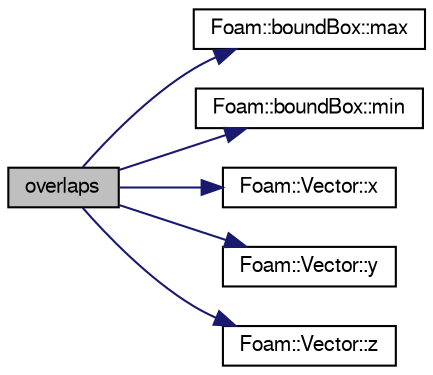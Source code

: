 digraph "overlaps"
{
  bgcolor="transparent";
  edge [fontname="FreeSans",fontsize="10",labelfontname="FreeSans",labelfontsize="10"];
  node [fontname="FreeSans",fontsize="10",shape=record];
  rankdir="LR";
  Node1 [label="overlaps",height=0.2,width=0.4,color="black", fillcolor="grey75", style="filled" fontcolor="black"];
  Node1 -> Node2 [color="midnightblue",fontsize="10",style="solid",fontname="FreeSans"];
  Node2 [label="Foam::boundBox::max",height=0.2,width=0.4,color="black",URL="$a00146.html#a264800db5fd48c1d4541fd05cab1d40f",tooltip="Maximum describing the bounding box. "];
  Node1 -> Node3 [color="midnightblue",fontsize="10",style="solid",fontname="FreeSans"];
  Node3 [label="Foam::boundBox::min",height=0.2,width=0.4,color="black",URL="$a00146.html#a1dd50affef9a273ab682ccbf33df7b32",tooltip="Minimum describing the bounding box. "];
  Node1 -> Node4 [color="midnightblue",fontsize="10",style="solid",fontname="FreeSans"];
  Node4 [label="Foam::Vector::x",height=0.2,width=0.4,color="black",URL="$a02715.html#aeb7dc4a97968c543f58f9c7082e55757"];
  Node1 -> Node5 [color="midnightblue",fontsize="10",style="solid",fontname="FreeSans"];
  Node5 [label="Foam::Vector::y",height=0.2,width=0.4,color="black",URL="$a02715.html#a77c00b469d89c23bd35d2eb236140f70"];
  Node1 -> Node6 [color="midnightblue",fontsize="10",style="solid",fontname="FreeSans"];
  Node6 [label="Foam::Vector::z",height=0.2,width=0.4,color="black",URL="$a02715.html#ac72a74f7dde9500927f63515c3f0a2f3"];
}
